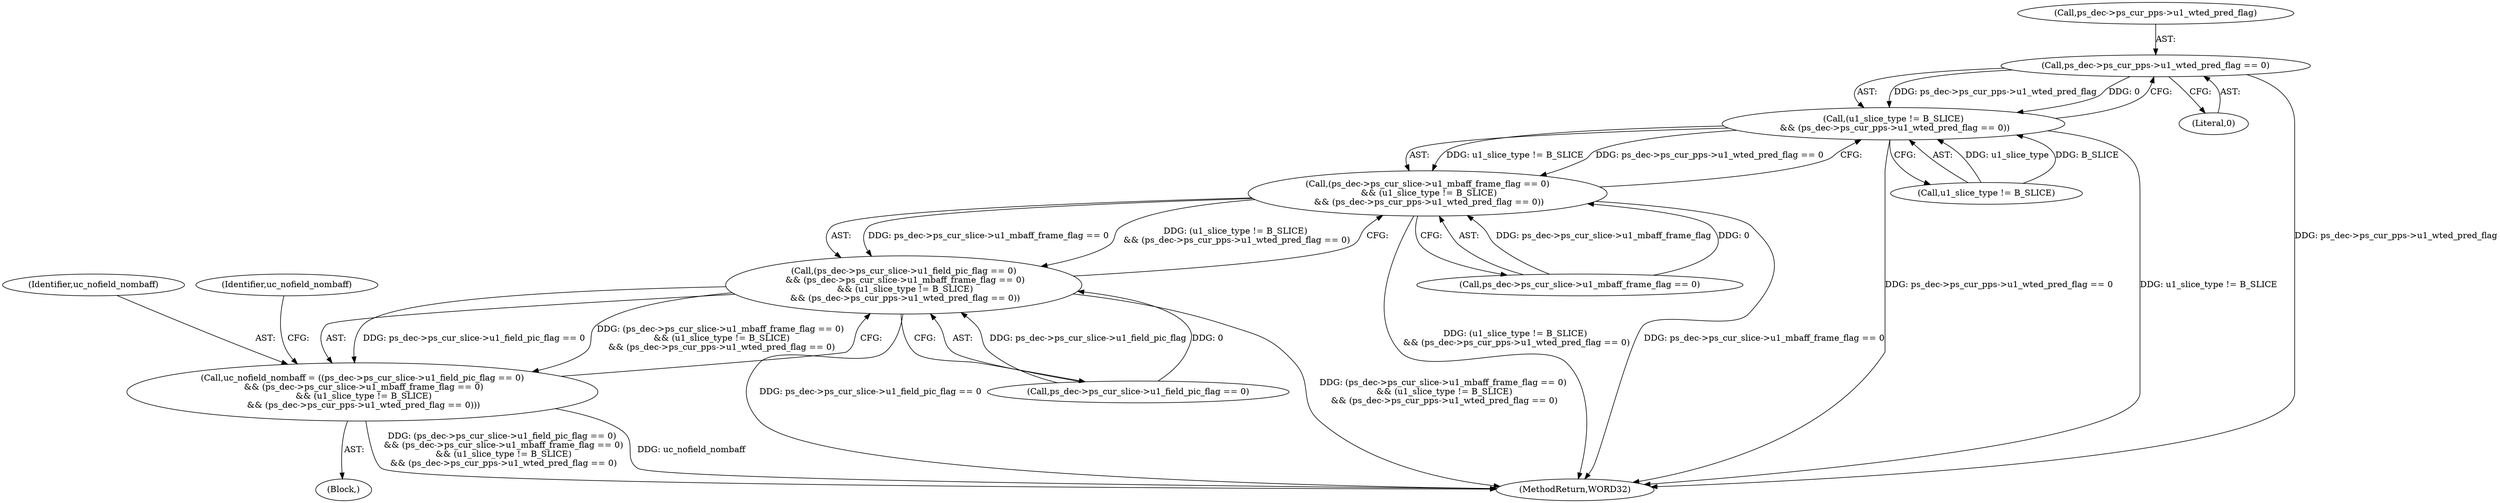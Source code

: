 digraph "0_Android_6c327afb263837bc90760c55c6605b26161a4eb9_0@pointer" {
"1001748" [label="(Call,ps_dec->ps_cur_pps->u1_wted_pred_flag == 0)"];
"1001744" [label="(Call,(u1_slice_type != B_SLICE)\n && (ps_dec->ps_cur_pps->u1_wted_pred_flag == 0))"];
"1001736" [label="(Call,(ps_dec->ps_cur_slice->u1_mbaff_frame_flag == 0)\n && (u1_slice_type != B_SLICE)\n && (ps_dec->ps_cur_pps->u1_wted_pred_flag == 0))"];
"1001728" [label="(Call,(ps_dec->ps_cur_slice->u1_field_pic_flag == 0)\n && (ps_dec->ps_cur_slice->u1_mbaff_frame_flag == 0)\n && (u1_slice_type != B_SLICE)\n && (ps_dec->ps_cur_pps->u1_wted_pred_flag == 0))"];
"1001726" [label="(Call,uc_nofield_nombaff = ((ps_dec->ps_cur_slice->u1_field_pic_flag == 0)\n && (ps_dec->ps_cur_slice->u1_mbaff_frame_flag == 0)\n && (u1_slice_type != B_SLICE)\n && (ps_dec->ps_cur_pps->u1_wted_pred_flag == 0)))"];
"1001744" [label="(Call,(u1_slice_type != B_SLICE)\n && (ps_dec->ps_cur_pps->u1_wted_pred_flag == 0))"];
"1001728" [label="(Call,(ps_dec->ps_cur_slice->u1_field_pic_flag == 0)\n && (ps_dec->ps_cur_slice->u1_mbaff_frame_flag == 0)\n && (u1_slice_type != B_SLICE)\n && (ps_dec->ps_cur_pps->u1_wted_pred_flag == 0))"];
"1001754" [label="(Literal,0)"];
"1001724" [label="(Block,)"];
"1001737" [label="(Call,ps_dec->ps_cur_slice->u1_mbaff_frame_flag == 0)"];
"1001748" [label="(Call,ps_dec->ps_cur_pps->u1_wted_pred_flag == 0)"];
"1001726" [label="(Call,uc_nofield_nombaff = ((ps_dec->ps_cur_slice->u1_field_pic_flag == 0)\n && (ps_dec->ps_cur_slice->u1_mbaff_frame_flag == 0)\n && (u1_slice_type != B_SLICE)\n && (ps_dec->ps_cur_pps->u1_wted_pred_flag == 0)))"];
"1001727" [label="(Identifier,uc_nofield_nombaff)"];
"1001756" [label="(Identifier,uc_nofield_nombaff)"];
"1001736" [label="(Call,(ps_dec->ps_cur_slice->u1_mbaff_frame_flag == 0)\n && (u1_slice_type != B_SLICE)\n && (ps_dec->ps_cur_pps->u1_wted_pred_flag == 0))"];
"1001749" [label="(Call,ps_dec->ps_cur_pps->u1_wted_pred_flag)"];
"1001745" [label="(Call,u1_slice_type != B_SLICE)"];
"1001729" [label="(Call,ps_dec->ps_cur_slice->u1_field_pic_flag == 0)"];
"1002606" [label="(MethodReturn,WORD32)"];
"1001748" -> "1001744"  [label="AST: "];
"1001748" -> "1001754"  [label="CFG: "];
"1001749" -> "1001748"  [label="AST: "];
"1001754" -> "1001748"  [label="AST: "];
"1001744" -> "1001748"  [label="CFG: "];
"1001748" -> "1002606"  [label="DDG: ps_dec->ps_cur_pps->u1_wted_pred_flag"];
"1001748" -> "1001744"  [label="DDG: ps_dec->ps_cur_pps->u1_wted_pred_flag"];
"1001748" -> "1001744"  [label="DDG: 0"];
"1001744" -> "1001736"  [label="AST: "];
"1001744" -> "1001745"  [label="CFG: "];
"1001745" -> "1001744"  [label="AST: "];
"1001736" -> "1001744"  [label="CFG: "];
"1001744" -> "1002606"  [label="DDG: ps_dec->ps_cur_pps->u1_wted_pred_flag == 0"];
"1001744" -> "1002606"  [label="DDG: u1_slice_type != B_SLICE"];
"1001744" -> "1001736"  [label="DDG: u1_slice_type != B_SLICE"];
"1001744" -> "1001736"  [label="DDG: ps_dec->ps_cur_pps->u1_wted_pred_flag == 0"];
"1001745" -> "1001744"  [label="DDG: u1_slice_type"];
"1001745" -> "1001744"  [label="DDG: B_SLICE"];
"1001736" -> "1001728"  [label="AST: "];
"1001736" -> "1001737"  [label="CFG: "];
"1001737" -> "1001736"  [label="AST: "];
"1001728" -> "1001736"  [label="CFG: "];
"1001736" -> "1002606"  [label="DDG: (u1_slice_type != B_SLICE)\n && (ps_dec->ps_cur_pps->u1_wted_pred_flag == 0)"];
"1001736" -> "1002606"  [label="DDG: ps_dec->ps_cur_slice->u1_mbaff_frame_flag == 0"];
"1001736" -> "1001728"  [label="DDG: ps_dec->ps_cur_slice->u1_mbaff_frame_flag == 0"];
"1001736" -> "1001728"  [label="DDG: (u1_slice_type != B_SLICE)\n && (ps_dec->ps_cur_pps->u1_wted_pred_flag == 0)"];
"1001737" -> "1001736"  [label="DDG: ps_dec->ps_cur_slice->u1_mbaff_frame_flag"];
"1001737" -> "1001736"  [label="DDG: 0"];
"1001728" -> "1001726"  [label="AST: "];
"1001728" -> "1001729"  [label="CFG: "];
"1001729" -> "1001728"  [label="AST: "];
"1001726" -> "1001728"  [label="CFG: "];
"1001728" -> "1002606"  [label="DDG: ps_dec->ps_cur_slice->u1_field_pic_flag == 0"];
"1001728" -> "1002606"  [label="DDG: (ps_dec->ps_cur_slice->u1_mbaff_frame_flag == 0)\n && (u1_slice_type != B_SLICE)\n && (ps_dec->ps_cur_pps->u1_wted_pred_flag == 0)"];
"1001728" -> "1001726"  [label="DDG: ps_dec->ps_cur_slice->u1_field_pic_flag == 0"];
"1001728" -> "1001726"  [label="DDG: (ps_dec->ps_cur_slice->u1_mbaff_frame_flag == 0)\n && (u1_slice_type != B_SLICE)\n && (ps_dec->ps_cur_pps->u1_wted_pred_flag == 0)"];
"1001729" -> "1001728"  [label="DDG: ps_dec->ps_cur_slice->u1_field_pic_flag"];
"1001729" -> "1001728"  [label="DDG: 0"];
"1001726" -> "1001724"  [label="AST: "];
"1001727" -> "1001726"  [label="AST: "];
"1001756" -> "1001726"  [label="CFG: "];
"1001726" -> "1002606"  [label="DDG: (ps_dec->ps_cur_slice->u1_field_pic_flag == 0)\n && (ps_dec->ps_cur_slice->u1_mbaff_frame_flag == 0)\n && (u1_slice_type != B_SLICE)\n && (ps_dec->ps_cur_pps->u1_wted_pred_flag == 0)"];
"1001726" -> "1002606"  [label="DDG: uc_nofield_nombaff"];
}
